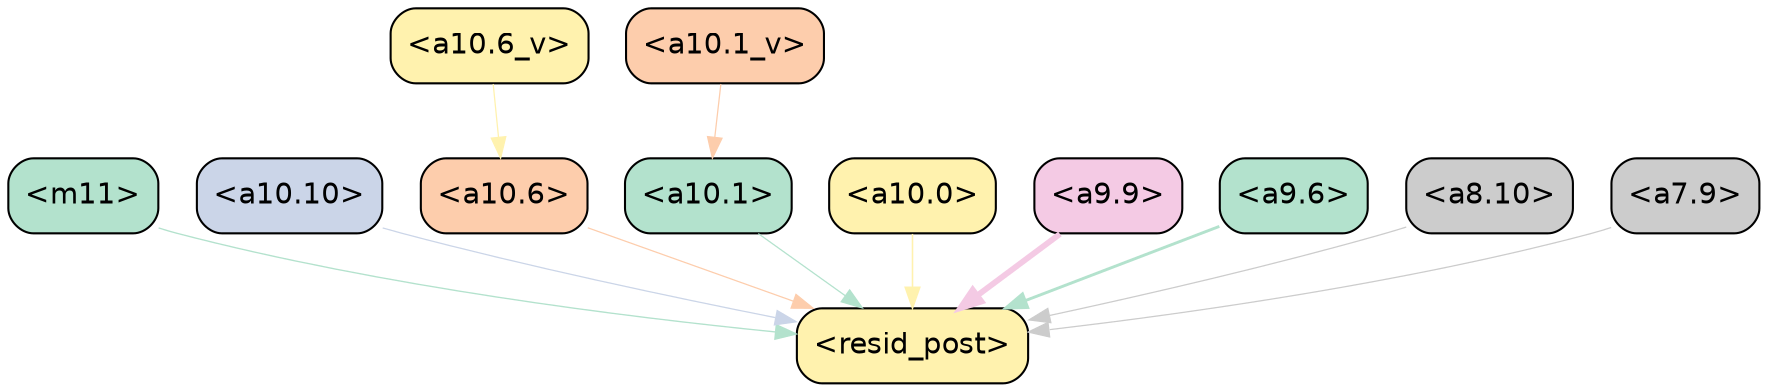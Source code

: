 strict digraph "" {
	graph [bgcolor=transparent,
		layout=dot,
		overlap=false,
		splines=true
	];
	"<m11>"	[color=black,
		fillcolor="#b3e2cd",
		fontname=Helvetica,
		shape=box,
		style="filled, rounded"];
	"<resid_post>"	[color=black,
		fillcolor="#fff2ae",
		fontname=Helvetica,
		shape=box,
		style="filled, rounded"];
	"<m11>" -> "<resid_post>"	[color="#b3e2cd",
		penwidth=0.6392734050750732];
	"<a10.10>"	[color=black,
		fillcolor="#cbd5e8",
		fontname=Helvetica,
		shape=box,
		style="filled, rounded"];
	"<a10.10>" -> "<resid_post>"	[color="#cbd5e8",
		penwidth=0.6];
	"<a10.6>"	[color=black,
		fillcolor="#fdcdac",
		fontname=Helvetica,
		shape=box,
		style="filled, rounded"];
	"<a10.6>" -> "<resid_post>"	[color="#fdcdac",
		penwidth=0.6];
	"<a10.1>"	[color=black,
		fillcolor="#b3e2cd",
		fontname=Helvetica,
		shape=box,
		style="filled, rounded"];
	"<a10.1>" -> "<resid_post>"	[color="#b3e2cd",
		penwidth=0.6];
	"<a10.0>"	[color=black,
		fillcolor="#fff2ae",
		fontname=Helvetica,
		shape=box,
		style="filled, rounded"];
	"<a10.0>" -> "<resid_post>"	[color="#fff2ae",
		penwidth=0.7430362701416016];
	"<a9.9>"	[color=black,
		fillcolor="#f4cae4",
		fontname=Helvetica,
		shape=box,
		style="filled, rounded"];
	"<a9.9>" -> "<resid_post>"	[color="#f4cae4",
		penwidth=2.7972054481506348];
	"<a9.6>"	[color=black,
		fillcolor="#b3e2cd",
		fontname=Helvetica,
		shape=box,
		style="filled, rounded"];
	"<a9.6>" -> "<resid_post>"	[color="#b3e2cd",
		penwidth=1.394308090209961];
	"<a8.10>"	[color=black,
		fillcolor="#cccccc",
		fontname=Helvetica,
		shape=box,
		style="filled, rounded"];
	"<a8.10>" -> "<resid_post>"	[color="#cccccc",
		penwidth=0.6];
	"<a7.9>"	[color=black,
		fillcolor="#cccccc",
		fontname=Helvetica,
		shape=box,
		style="filled, rounded"];
	"<a7.9>" -> "<resid_post>"	[color="#cccccc",
		penwidth=0.6];
	"<a10.6_v>"	[color=black,
		fillcolor="#fff2ae",
		fontname=Helvetica,
		shape=box,
		style="filled, rounded"];
	"<a10.6_v>" -> "<a10.6>"	[color="#fff2ae",
		penwidth=0.6];
	"<a10.1_v>"	[color=black,
		fillcolor="#fdcdac",
		fontname=Helvetica,
		shape=box,
		style="filled, rounded"];
	"<a10.1_v>" -> "<a10.1>"	[color="#fdcdac",
		penwidth=0.6];
}
